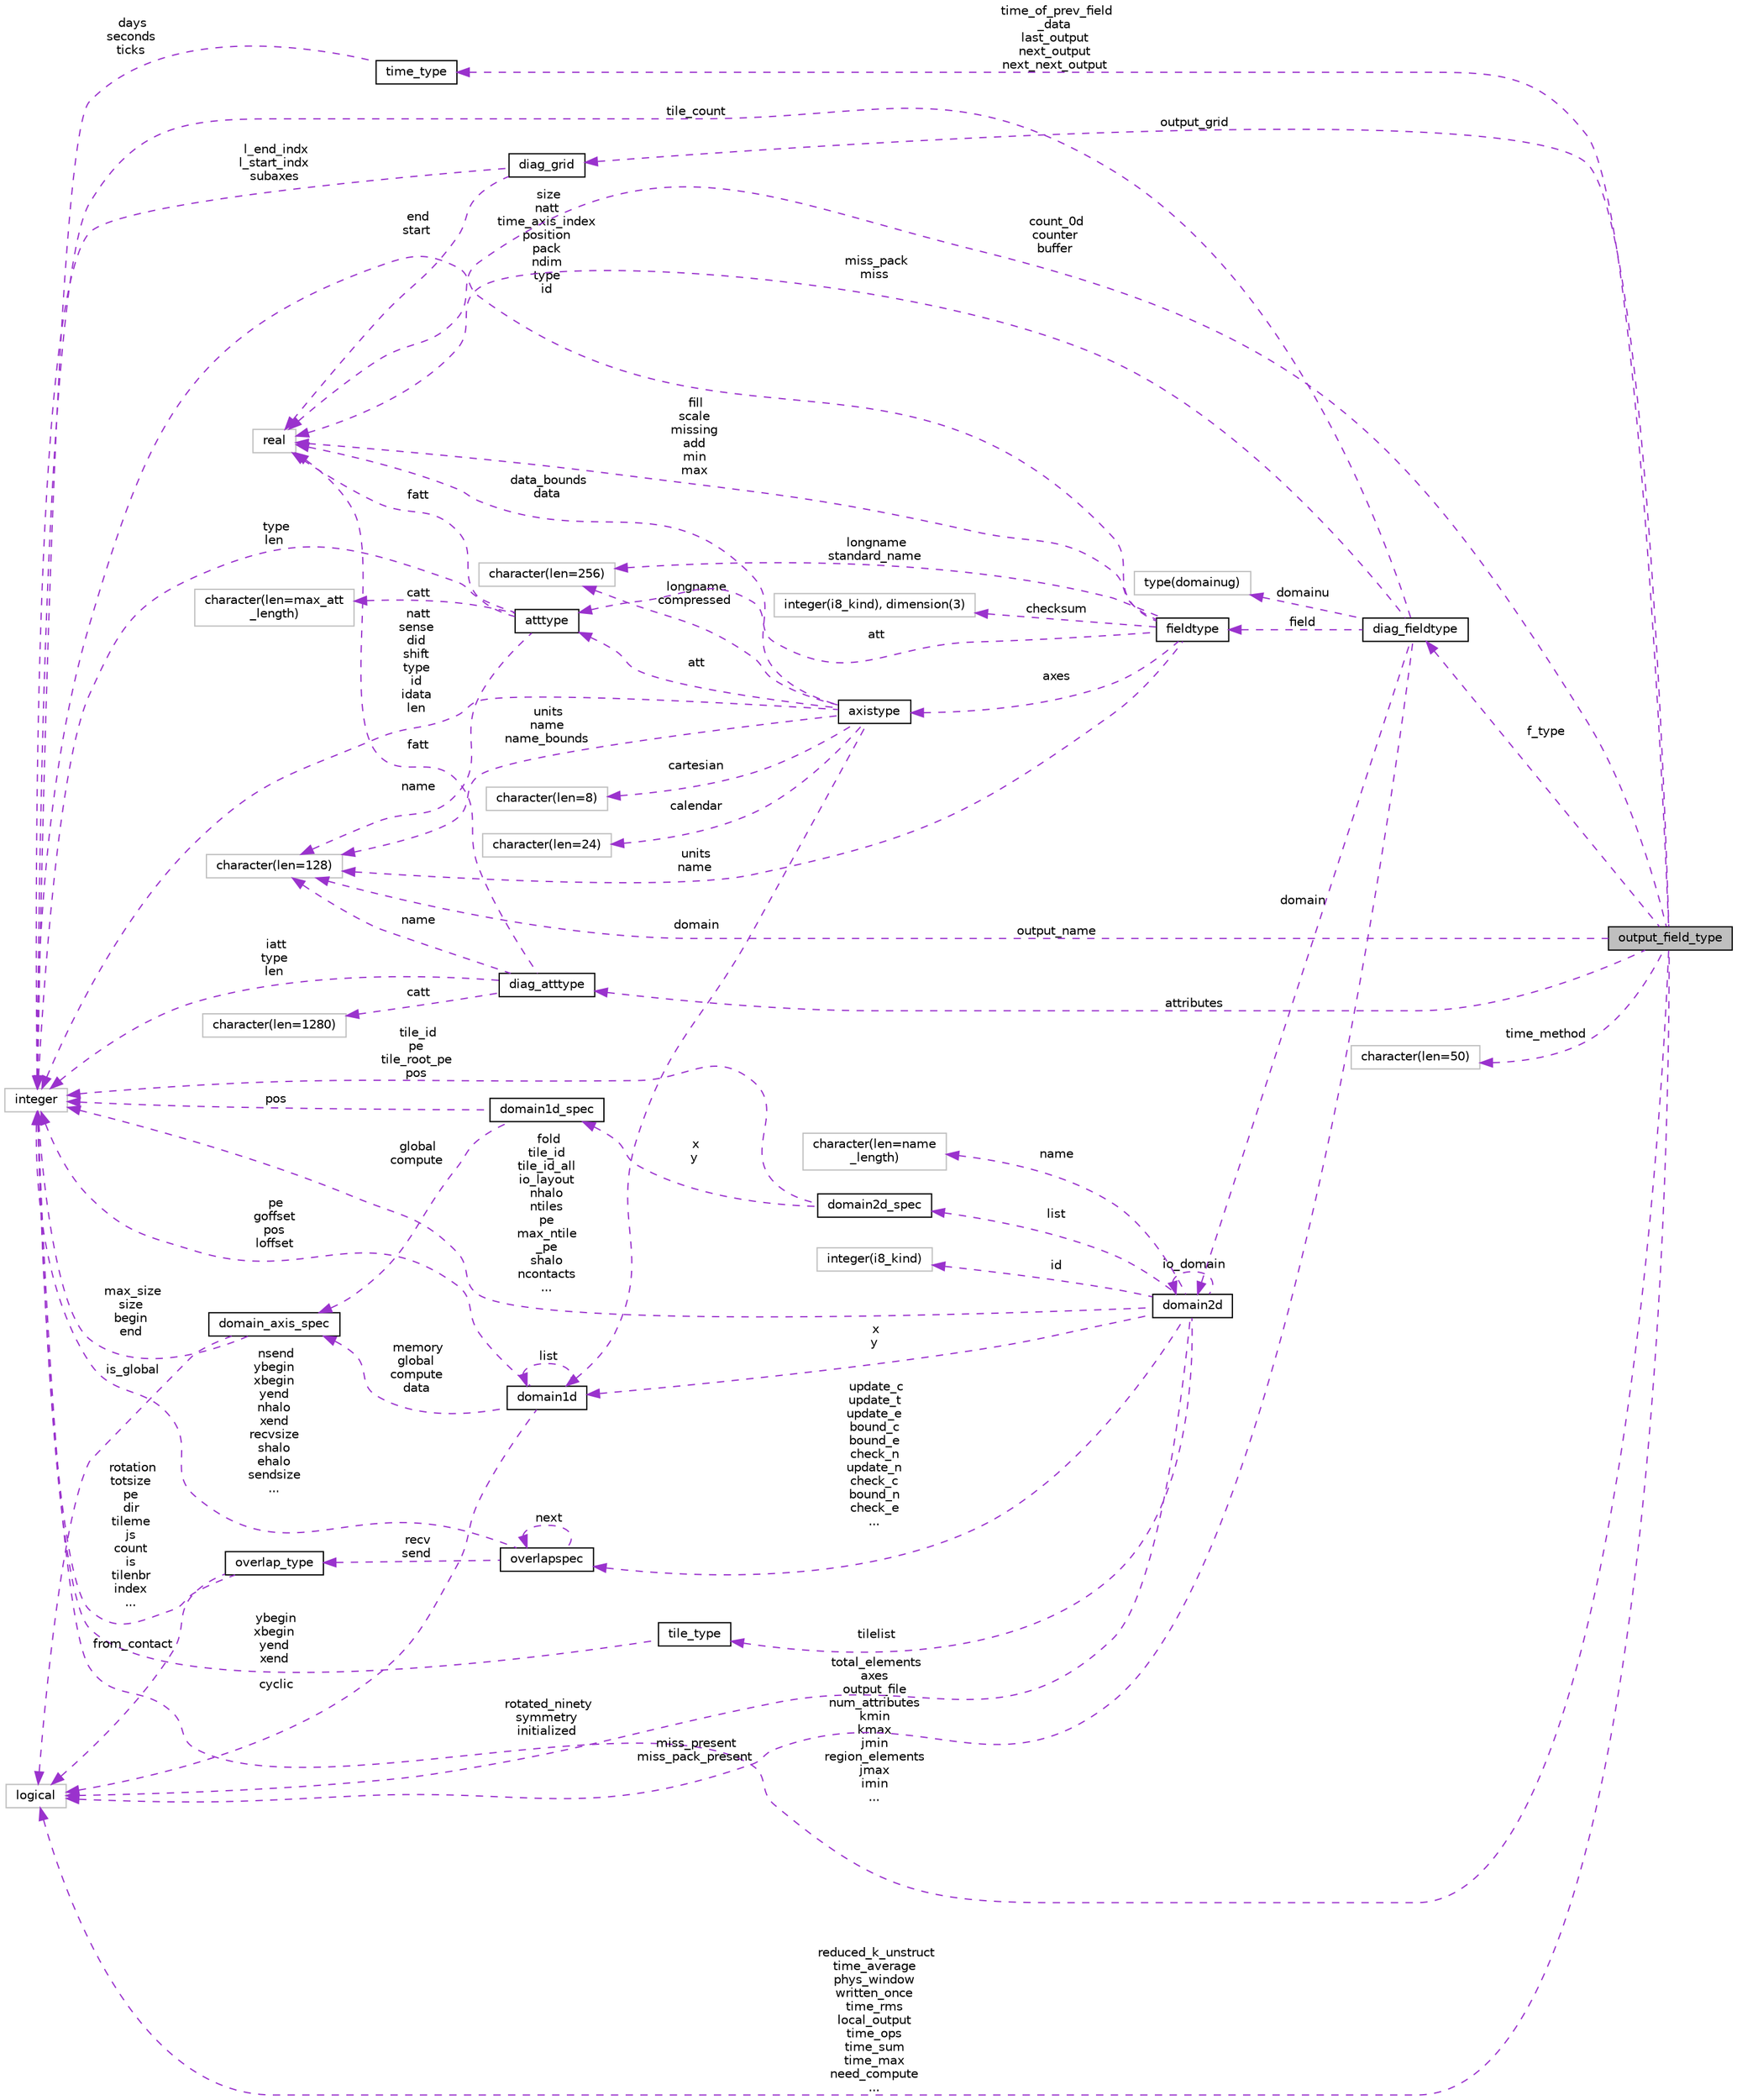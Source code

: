 digraph "output_field_type"
{
 // INTERACTIVE_SVG=YES
 // LATEX_PDF_SIZE
  edge [fontname="Helvetica",fontsize="10",labelfontname="Helvetica",labelfontsize="10"];
  node [fontname="Helvetica",fontsize="10",shape=record];
  rankdir="LR";
  Node1 [label="output_field_type",height=0.2,width=0.4,color="black", fillcolor="grey75", style="filled", fontcolor="black",tooltip="Type to hold the output field description."];
  Node2 -> Node1 [dir="back",color="darkorchid3",fontsize="10",style="dashed",label=" time_of_prev_field\l_data\nlast_output\nnext_output\nnext_next_output" ,fontname="Helvetica"];
  Node2 [label="time_type",height=0.2,width=0.4,color="black", fillcolor="white", style="filled",URL="$group__time__manager__mod.html#structtime__manager__mod_1_1time__type",tooltip="Type to represent amounts of time. Implemented as seconds and days to allow for larger intervals."];
  Node3 -> Node2 [dir="back",color="darkorchid3",fontsize="10",style="dashed",label=" days\nseconds\nticks" ,fontname="Helvetica"];
  Node3 [label="integer",height=0.2,width=0.4,color="grey75", fillcolor="white", style="filled",tooltip=" "];
  Node4 -> Node1 [dir="back",color="darkorchid3",fontsize="10",style="dashed",label=" reduced_k_unstruct\ntime_average\nphys_window\nwritten_once\ntime_rms\nlocal_output\ntime_ops\ntime_sum\ntime_max\nneed_compute\n..." ,fontname="Helvetica"];
  Node4 [label="logical",height=0.2,width=0.4,color="grey75", fillcolor="white", style="filled",tooltip=" "];
  Node5 -> Node1 [dir="back",color="darkorchid3",fontsize="10",style="dashed",label=" attributes" ,fontname="Helvetica"];
  Node5 [label="diag_atttype",height=0.2,width=0.4,color="black", fillcolor="white", style="filled",URL="$group__diag__data__mod.html#structdiag__data__mod_1_1diag__atttype",tooltip="Attribute type for diagnostic fields."];
  Node6 -> Node5 [dir="back",color="darkorchid3",fontsize="10",style="dashed",label=" catt" ,fontname="Helvetica"];
  Node6 [label="character(len=1280)",height=0.2,width=0.4,color="grey75", fillcolor="white", style="filled",tooltip=" "];
  Node7 -> Node5 [dir="back",color="darkorchid3",fontsize="10",style="dashed",label=" name" ,fontname="Helvetica"];
  Node7 [label="character(len=128)",height=0.2,width=0.4,color="grey75", fillcolor="white", style="filled",tooltip=" "];
  Node8 -> Node5 [dir="back",color="darkorchid3",fontsize="10",style="dashed",label=" fatt" ,fontname="Helvetica"];
  Node8 [label="real",height=0.2,width=0.4,color="grey75", fillcolor="white", style="filled",tooltip=" "];
  Node3 -> Node5 [dir="back",color="darkorchid3",fontsize="10",style="dashed",label=" iatt\ntype\nlen" ,fontname="Helvetica"];
  Node9 -> Node1 [dir="back",color="darkorchid3",fontsize="10",style="dashed",label=" time_method" ,fontname="Helvetica"];
  Node9 [label="character(len=50)",height=0.2,width=0.4,color="grey75", fillcolor="white", style="filled",tooltip=" "];
  Node10 -> Node1 [dir="back",color="darkorchid3",fontsize="10",style="dashed",label=" f_type" ,fontname="Helvetica"];
  Node10 [label="diag_fieldtype",height=0.2,width=0.4,color="black", fillcolor="white", style="filled",URL="$group__diag__data__mod.html#structdiag__data__mod_1_1diag__fieldtype",tooltip="Diagnostic field type."];
  Node4 -> Node10 [dir="back",color="darkorchid3",fontsize="10",style="dashed",label=" miss_present\nmiss_pack_present" ,fontname="Helvetica"];
  Node11 -> Node10 [dir="back",color="darkorchid3",fontsize="10",style="dashed",label=" field" ,fontname="Helvetica"];
  Node11 [label="fieldtype",height=0.2,width=0.4,color="black", fillcolor="white", style="filled",URL="$group__mpp__io__mod.html#structmpp__io__mod_1_1fieldtype",tooltip=" "];
  Node12 -> Node11 [dir="back",color="darkorchid3",fontsize="10",style="dashed",label=" checksum" ,fontname="Helvetica"];
  Node12 [label="integer(i8_kind), dimension(3)",height=0.2,width=0.4,color="grey75", fillcolor="white", style="filled",tooltip=" "];
  Node13 -> Node11 [dir="back",color="darkorchid3",fontsize="10",style="dashed",label=" longname\nstandard_name" ,fontname="Helvetica"];
  Node13 [label="character(len=256)",height=0.2,width=0.4,color="grey75", fillcolor="white", style="filled",tooltip=" "];
  Node14 -> Node11 [dir="back",color="darkorchid3",fontsize="10",style="dashed",label=" att" ,fontname="Helvetica"];
  Node14 [label="atttype",height=0.2,width=0.4,color="black", fillcolor="white", style="filled",URL="$group__mpp__io__mod.html#structmpp__io__mod_1_1atttype",tooltip=" "];
  Node7 -> Node14 [dir="back",color="darkorchid3",fontsize="10",style="dashed",label=" name" ,fontname="Helvetica"];
  Node8 -> Node14 [dir="back",color="darkorchid3",fontsize="10",style="dashed",label=" fatt" ,fontname="Helvetica"];
  Node3 -> Node14 [dir="back",color="darkorchid3",fontsize="10",style="dashed",label=" type\nlen" ,fontname="Helvetica"];
  Node15 -> Node14 [dir="back",color="darkorchid3",fontsize="10",style="dashed",label=" catt" ,fontname="Helvetica"];
  Node15 [label="character(len=max_att\l_length)",height=0.2,width=0.4,color="grey75", fillcolor="white", style="filled",tooltip=" "];
  Node16 -> Node11 [dir="back",color="darkorchid3",fontsize="10",style="dashed",label=" axes" ,fontname="Helvetica"];
  Node16 [label="axistype",height=0.2,width=0.4,color="black", fillcolor="white", style="filled",URL="$group__mpp__io__mod.html#structmpp__io__mod_1_1axistype",tooltip=" "];
  Node17 -> Node16 [dir="back",color="darkorchid3",fontsize="10",style="dashed",label=" domain" ,fontname="Helvetica"];
  Node17 [label="domain1d",height=0.2,width=0.4,color="black", fillcolor="white", style="filled",URL="$group__mpp__domains__mod.html#structmpp__domains__mod_1_1domain1d",tooltip="One dimensional domain used to manage shared data access between pes."];
  Node4 -> Node17 [dir="back",color="darkorchid3",fontsize="10",style="dashed",label=" cyclic" ,fontname="Helvetica"];
  Node17 -> Node17 [dir="back",color="darkorchid3",fontsize="10",style="dashed",label=" list" ,fontname="Helvetica"];
  Node18 -> Node17 [dir="back",color="darkorchid3",fontsize="10",style="dashed",label=" memory\nglobal\ncompute\ndata" ,fontname="Helvetica"];
  Node18 [label="domain_axis_spec",height=0.2,width=0.4,color="black", fillcolor="white", style="filled",URL="$group__mpp__domains__mod.html#structmpp__domains__mod_1_1domain__axis__spec",tooltip="Used to specify index limits along an axis of a domain."];
  Node4 -> Node18 [dir="back",color="darkorchid3",fontsize="10",style="dashed",label=" is_global" ,fontname="Helvetica"];
  Node3 -> Node18 [dir="back",color="darkorchid3",fontsize="10",style="dashed",label=" max_size\nsize\nbegin\nend" ,fontname="Helvetica"];
  Node3 -> Node17 [dir="back",color="darkorchid3",fontsize="10",style="dashed",label=" pe\ngoffset\npos\nloffset" ,fontname="Helvetica"];
  Node13 -> Node16 [dir="back",color="darkorchid3",fontsize="10",style="dashed",label=" longname\ncompressed" ,fontname="Helvetica"];
  Node14 -> Node16 [dir="back",color="darkorchid3",fontsize="10",style="dashed",label=" att" ,fontname="Helvetica"];
  Node19 -> Node16 [dir="back",color="darkorchid3",fontsize="10",style="dashed",label=" cartesian" ,fontname="Helvetica"];
  Node19 [label="character(len=8)",height=0.2,width=0.4,color="grey75", fillcolor="white", style="filled",tooltip=" "];
  Node7 -> Node16 [dir="back",color="darkorchid3",fontsize="10",style="dashed",label=" units\nname\nname_bounds" ,fontname="Helvetica"];
  Node8 -> Node16 [dir="back",color="darkorchid3",fontsize="10",style="dashed",label=" data_bounds\ndata" ,fontname="Helvetica"];
  Node3 -> Node16 [dir="back",color="darkorchid3",fontsize="10",style="dashed",label=" natt\nsense\ndid\nshift\ntype\nid\nidata\nlen" ,fontname="Helvetica"];
  Node20 -> Node16 [dir="back",color="darkorchid3",fontsize="10",style="dashed",label=" calendar" ,fontname="Helvetica"];
  Node20 [label="character(len=24)",height=0.2,width=0.4,color="grey75", fillcolor="white", style="filled",tooltip=" "];
  Node7 -> Node11 [dir="back",color="darkorchid3",fontsize="10",style="dashed",label=" units\nname" ,fontname="Helvetica"];
  Node3 -> Node11 [dir="back",color="darkorchid3",fontsize="10",style="dashed",label=" size\nnatt\ntime_axis_index\nposition\npack\nndim\ntype\nid" ,fontname="Helvetica"];
  Node8 -> Node11 [dir="back",color="darkorchid3",fontsize="10",style="dashed",label=" fill\nscale\nmissing\nadd\nmin\nmax" ,fontname="Helvetica"];
  Node21 -> Node10 [dir="back",color="darkorchid3",fontsize="10",style="dashed",label=" domain" ,fontname="Helvetica"];
  Node21 [label="domain2d",height=0.2,width=0.4,color="black", fillcolor="white", style="filled",URL="$group__mpp__domains__mod.html#structmpp__domains__mod_1_1domain2d",tooltip="The domain2D type contains all the necessary information to define the global, compute and data domai..."];
  Node4 -> Node21 [dir="back",color="darkorchid3",fontsize="10",style="dashed",label=" rotated_ninety\nsymmetry\ninitialized" ,fontname="Helvetica"];
  Node17 -> Node21 [dir="back",color="darkorchid3",fontsize="10",style="dashed",label=" x\ny" ,fontname="Helvetica"];
  Node22 -> Node21 [dir="back",color="darkorchid3",fontsize="10",style="dashed",label=" id" ,fontname="Helvetica"];
  Node22 [label="integer(i8_kind)",height=0.2,width=0.4,color="grey75", fillcolor="white", style="filled",tooltip=" "];
  Node21 -> Node21 [dir="back",color="darkorchid3",fontsize="10",style="dashed",label=" io_domain" ,fontname="Helvetica"];
  Node23 -> Node21 [dir="back",color="darkorchid3",fontsize="10",style="dashed",label=" update_c\nupdate_t\nupdate_e\nbound_c\nbound_e\ncheck_n\nupdate_n\ncheck_c\nbound_n\ncheck_e\n..." ,fontname="Helvetica"];
  Node23 [label="overlapspec",height=0.2,width=0.4,color="black", fillcolor="white", style="filled",URL="$group__mpp__domains__mod.html#structmpp__domains__mod_1_1overlapspec",tooltip="Private type for overlap specifications."];
  Node24 -> Node23 [dir="back",color="darkorchid3",fontsize="10",style="dashed",label=" recv\nsend" ,fontname="Helvetica"];
  Node24 [label="overlap_type",height=0.2,width=0.4,color="black", fillcolor="white", style="filled",URL="$group__mpp__domains__mod.html#structmpp__domains__mod_1_1overlap__type",tooltip="Type for overlapping data."];
  Node4 -> Node24 [dir="back",color="darkorchid3",fontsize="10",style="dashed",label=" from_contact" ,fontname="Helvetica"];
  Node3 -> Node24 [dir="back",color="darkorchid3",fontsize="10",style="dashed",label=" rotation\ntotsize\npe\ndir\ntileme\njs\ncount\nis\ntilenbr\nindex\n..." ,fontname="Helvetica"];
  Node23 -> Node23 [dir="back",color="darkorchid3",fontsize="10",style="dashed",label=" next" ,fontname="Helvetica"];
  Node3 -> Node23 [dir="back",color="darkorchid3",fontsize="10",style="dashed",label=" nsend\nybegin\nxbegin\nyend\nnhalo\nxend\nrecvsize\nshalo\nehalo\nsendsize\n..." ,fontname="Helvetica"];
  Node25 -> Node21 [dir="back",color="darkorchid3",fontsize="10",style="dashed",label=" list" ,fontname="Helvetica"];
  Node25 [label="domain2d_spec",height=0.2,width=0.4,color="black", fillcolor="white", style="filled",URL="$group__mpp__domains__mod.html#structmpp__domains__mod_1_1domain2d__spec",tooltip="Private type to specify multiple index limits and pe information for a 2D domain."];
  Node26 -> Node25 [dir="back",color="darkorchid3",fontsize="10",style="dashed",label=" x\ny" ,fontname="Helvetica"];
  Node26 [label="domain1d_spec",height=0.2,width=0.4,color="black", fillcolor="white", style="filled",URL="$group__mpp__domains__mod.html#structmpp__domains__mod_1_1domain1d__spec",tooltip="A private type used to specify index limits for a domain decomposition."];
  Node18 -> Node26 [dir="back",color="darkorchid3",fontsize="10",style="dashed",label=" global\ncompute" ,fontname="Helvetica"];
  Node3 -> Node26 [dir="back",color="darkorchid3",fontsize="10",style="dashed",label=" pos" ,fontname="Helvetica"];
  Node3 -> Node25 [dir="back",color="darkorchid3",fontsize="10",style="dashed",label=" tile_id\npe\ntile_root_pe\npos" ,fontname="Helvetica"];
  Node27 -> Node21 [dir="back",color="darkorchid3",fontsize="10",style="dashed",label=" tilelist" ,fontname="Helvetica"];
  Node27 [label="tile_type",height=0.2,width=0.4,color="black", fillcolor="white", style="filled",URL="$group__mpp__domains__mod.html#structmpp__domains__mod_1_1tile__type",tooltip="Upper and lower x and y bounds for a tile."];
  Node3 -> Node27 [dir="back",color="darkorchid3",fontsize="10",style="dashed",label=" ybegin\nxbegin\nyend\nxend" ,fontname="Helvetica"];
  Node3 -> Node21 [dir="back",color="darkorchid3",fontsize="10",style="dashed",label=" fold\ntile_id\ntile_id_all\nio_layout\nnhalo\nntiles\npe\nmax_ntile\l_pe\nshalo\nncontacts\n..." ,fontname="Helvetica"];
  Node28 -> Node21 [dir="back",color="darkorchid3",fontsize="10",style="dashed",label=" name" ,fontname="Helvetica"];
  Node28 [label="character(len=name\l_length)",height=0.2,width=0.4,color="grey75", fillcolor="white", style="filled",tooltip=" "];
  Node29 -> Node10 [dir="back",color="darkorchid3",fontsize="10",style="dashed",label=" domainu" ,fontname="Helvetica"];
  Node29 [label="type(domainug)",height=0.2,width=0.4,color="grey75", fillcolor="white", style="filled",tooltip=" "];
  Node3 -> Node10 [dir="back",color="darkorchid3",fontsize="10",style="dashed",label=" tile_count" ,fontname="Helvetica"];
  Node8 -> Node10 [dir="back",color="darkorchid3",fontsize="10",style="dashed",label=" miss_pack\nmiss" ,fontname="Helvetica"];
  Node30 -> Node1 [dir="back",color="darkorchid3",fontsize="10",style="dashed",label=" output_grid" ,fontname="Helvetica"];
  Node30 [label="diag_grid",height=0.2,width=0.4,color="black", fillcolor="white", style="filled",URL="$group__diag__data__mod.html#structdiag__data__mod_1_1diag__grid",tooltip="Contains the coordinates of the local domain to output."];
  Node3 -> Node30 [dir="back",color="darkorchid3",fontsize="10",style="dashed",label=" l_end_indx\nl_start_indx\nsubaxes" ,fontname="Helvetica"];
  Node8 -> Node30 [dir="back",color="darkorchid3",fontsize="10",style="dashed",label=" end\nstart" ,fontname="Helvetica"];
  Node7 -> Node1 [dir="back",color="darkorchid3",fontsize="10",style="dashed",label=" output_name" ,fontname="Helvetica"];
  Node8 -> Node1 [dir="back",color="darkorchid3",fontsize="10",style="dashed",label=" count_0d\ncounter\nbuffer" ,fontname="Helvetica"];
  Node3 -> Node1 [dir="back",color="darkorchid3",fontsize="10",style="dashed",label=" total_elements\naxes\noutput_file\nnum_attributes\nkmin\nkmax\njmin\nregion_elements\njmax\nimin\n..." ,fontname="Helvetica"];
}
